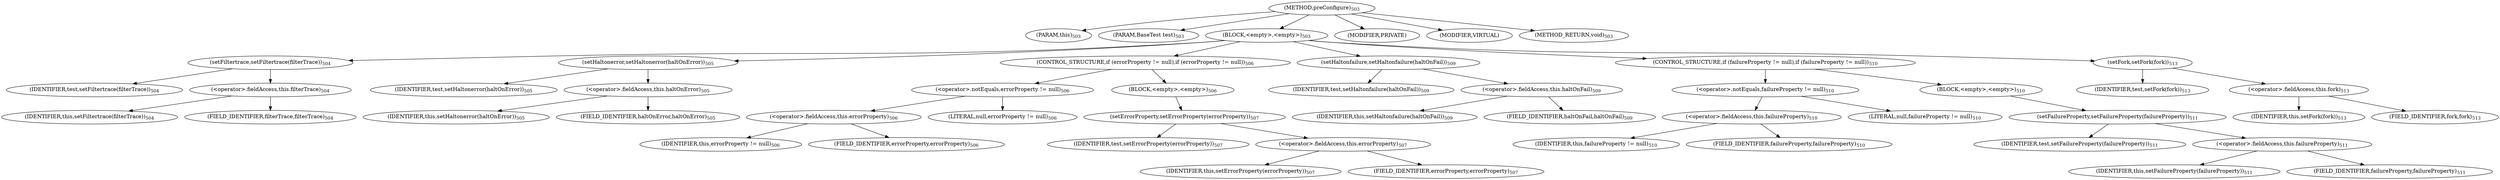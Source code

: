 digraph "preConfigure" {  
"678" [label = <(METHOD,preConfigure)<SUB>503</SUB>> ]
"679" [label = <(PARAM,this)<SUB>503</SUB>> ]
"680" [label = <(PARAM,BaseTest test)<SUB>503</SUB>> ]
"681" [label = <(BLOCK,&lt;empty&gt;,&lt;empty&gt;)<SUB>503</SUB>> ]
"682" [label = <(setFiltertrace,setFiltertrace(filterTrace))<SUB>504</SUB>> ]
"683" [label = <(IDENTIFIER,test,setFiltertrace(filterTrace))<SUB>504</SUB>> ]
"684" [label = <(&lt;operator&gt;.fieldAccess,this.filterTrace)<SUB>504</SUB>> ]
"685" [label = <(IDENTIFIER,this,setFiltertrace(filterTrace))<SUB>504</SUB>> ]
"686" [label = <(FIELD_IDENTIFIER,filterTrace,filterTrace)<SUB>504</SUB>> ]
"687" [label = <(setHaltonerror,setHaltonerror(haltOnError))<SUB>505</SUB>> ]
"688" [label = <(IDENTIFIER,test,setHaltonerror(haltOnError))<SUB>505</SUB>> ]
"689" [label = <(&lt;operator&gt;.fieldAccess,this.haltOnError)<SUB>505</SUB>> ]
"690" [label = <(IDENTIFIER,this,setHaltonerror(haltOnError))<SUB>505</SUB>> ]
"691" [label = <(FIELD_IDENTIFIER,haltOnError,haltOnError)<SUB>505</SUB>> ]
"692" [label = <(CONTROL_STRUCTURE,if (errorProperty != null),if (errorProperty != null))<SUB>506</SUB>> ]
"693" [label = <(&lt;operator&gt;.notEquals,errorProperty != null)<SUB>506</SUB>> ]
"694" [label = <(&lt;operator&gt;.fieldAccess,this.errorProperty)<SUB>506</SUB>> ]
"695" [label = <(IDENTIFIER,this,errorProperty != null)<SUB>506</SUB>> ]
"696" [label = <(FIELD_IDENTIFIER,errorProperty,errorProperty)<SUB>506</SUB>> ]
"697" [label = <(LITERAL,null,errorProperty != null)<SUB>506</SUB>> ]
"698" [label = <(BLOCK,&lt;empty&gt;,&lt;empty&gt;)<SUB>506</SUB>> ]
"699" [label = <(setErrorProperty,setErrorProperty(errorProperty))<SUB>507</SUB>> ]
"700" [label = <(IDENTIFIER,test,setErrorProperty(errorProperty))<SUB>507</SUB>> ]
"701" [label = <(&lt;operator&gt;.fieldAccess,this.errorProperty)<SUB>507</SUB>> ]
"702" [label = <(IDENTIFIER,this,setErrorProperty(errorProperty))<SUB>507</SUB>> ]
"703" [label = <(FIELD_IDENTIFIER,errorProperty,errorProperty)<SUB>507</SUB>> ]
"704" [label = <(setHaltonfailure,setHaltonfailure(haltOnFail))<SUB>509</SUB>> ]
"705" [label = <(IDENTIFIER,test,setHaltonfailure(haltOnFail))<SUB>509</SUB>> ]
"706" [label = <(&lt;operator&gt;.fieldAccess,this.haltOnFail)<SUB>509</SUB>> ]
"707" [label = <(IDENTIFIER,this,setHaltonfailure(haltOnFail))<SUB>509</SUB>> ]
"708" [label = <(FIELD_IDENTIFIER,haltOnFail,haltOnFail)<SUB>509</SUB>> ]
"709" [label = <(CONTROL_STRUCTURE,if (failureProperty != null),if (failureProperty != null))<SUB>510</SUB>> ]
"710" [label = <(&lt;operator&gt;.notEquals,failureProperty != null)<SUB>510</SUB>> ]
"711" [label = <(&lt;operator&gt;.fieldAccess,this.failureProperty)<SUB>510</SUB>> ]
"712" [label = <(IDENTIFIER,this,failureProperty != null)<SUB>510</SUB>> ]
"713" [label = <(FIELD_IDENTIFIER,failureProperty,failureProperty)<SUB>510</SUB>> ]
"714" [label = <(LITERAL,null,failureProperty != null)<SUB>510</SUB>> ]
"715" [label = <(BLOCK,&lt;empty&gt;,&lt;empty&gt;)<SUB>510</SUB>> ]
"716" [label = <(setFailureProperty,setFailureProperty(failureProperty))<SUB>511</SUB>> ]
"717" [label = <(IDENTIFIER,test,setFailureProperty(failureProperty))<SUB>511</SUB>> ]
"718" [label = <(&lt;operator&gt;.fieldAccess,this.failureProperty)<SUB>511</SUB>> ]
"719" [label = <(IDENTIFIER,this,setFailureProperty(failureProperty))<SUB>511</SUB>> ]
"720" [label = <(FIELD_IDENTIFIER,failureProperty,failureProperty)<SUB>511</SUB>> ]
"721" [label = <(setFork,setFork(fork))<SUB>513</SUB>> ]
"722" [label = <(IDENTIFIER,test,setFork(fork))<SUB>513</SUB>> ]
"723" [label = <(&lt;operator&gt;.fieldAccess,this.fork)<SUB>513</SUB>> ]
"724" [label = <(IDENTIFIER,this,setFork(fork))<SUB>513</SUB>> ]
"725" [label = <(FIELD_IDENTIFIER,fork,fork)<SUB>513</SUB>> ]
"726" [label = <(MODIFIER,PRIVATE)> ]
"727" [label = <(MODIFIER,VIRTUAL)> ]
"728" [label = <(METHOD_RETURN,void)<SUB>503</SUB>> ]
  "678" -> "679" 
  "678" -> "680" 
  "678" -> "681" 
  "678" -> "726" 
  "678" -> "727" 
  "678" -> "728" 
  "681" -> "682" 
  "681" -> "687" 
  "681" -> "692" 
  "681" -> "704" 
  "681" -> "709" 
  "681" -> "721" 
  "682" -> "683" 
  "682" -> "684" 
  "684" -> "685" 
  "684" -> "686" 
  "687" -> "688" 
  "687" -> "689" 
  "689" -> "690" 
  "689" -> "691" 
  "692" -> "693" 
  "692" -> "698" 
  "693" -> "694" 
  "693" -> "697" 
  "694" -> "695" 
  "694" -> "696" 
  "698" -> "699" 
  "699" -> "700" 
  "699" -> "701" 
  "701" -> "702" 
  "701" -> "703" 
  "704" -> "705" 
  "704" -> "706" 
  "706" -> "707" 
  "706" -> "708" 
  "709" -> "710" 
  "709" -> "715" 
  "710" -> "711" 
  "710" -> "714" 
  "711" -> "712" 
  "711" -> "713" 
  "715" -> "716" 
  "716" -> "717" 
  "716" -> "718" 
  "718" -> "719" 
  "718" -> "720" 
  "721" -> "722" 
  "721" -> "723" 
  "723" -> "724" 
  "723" -> "725" 
}
